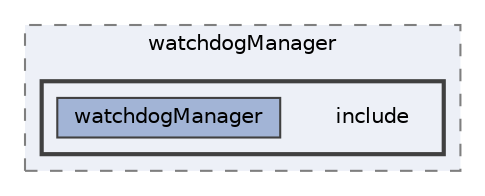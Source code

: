 digraph "include"
{
 // LATEX_PDF_SIZE
  bgcolor="transparent";
  edge [fontname=Helvetica,fontsize=10,labelfontname=Helvetica,labelfontsize=10];
  node [fontname=Helvetica,fontsize=10,shape=box,height=0.2,width=0.4];
  compound=true
  subgraph clusterdir_d23b7f06d8f8de6ecb9c73774d3e5849 {
    graph [ bgcolor="#edf0f7", pencolor="grey50", label="watchdogManager", fontname=Helvetica,fontsize=10 style="filled,dashed", URL="dir_d23b7f06d8f8de6ecb9c73774d3e5849.html",tooltip=""]
  subgraph clusterdir_ff54f427b019771f6de9dae6582531ae {
    graph [ bgcolor="#edf0f7", pencolor="grey25", label="", fontname=Helvetica,fontsize=10 style="filled,bold", URL="dir_ff54f427b019771f6de9dae6582531ae.html",tooltip=""]
    dir_ff54f427b019771f6de9dae6582531ae [shape=plaintext, label="include"];
  dir_b1bc606215bf227ec4dc88c814bb7ad2 [label="watchdogManager", fillcolor="#a2b4d6", color="grey25", style="filled", URL="dir_b1bc606215bf227ec4dc88c814bb7ad2.html",tooltip=""];
  }
  }
}
